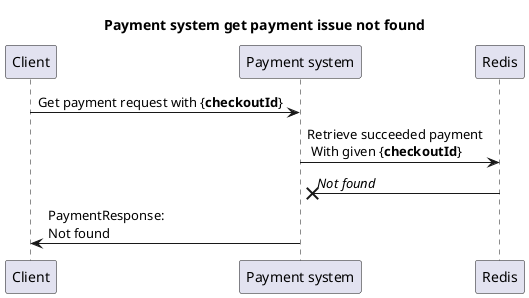 @startuml
title Payment system get payment issue not found

Client -> "Payment system": Get payment request with {**checkoutId**}
"Payment system" -> "Redis": Retrieve succeeded payment\n With given {**checkoutId**}
"Redis" ->x "Payment system": //Not found//
"Payment system" -> Client: PaymentResponse: \nNot found
@enduml

